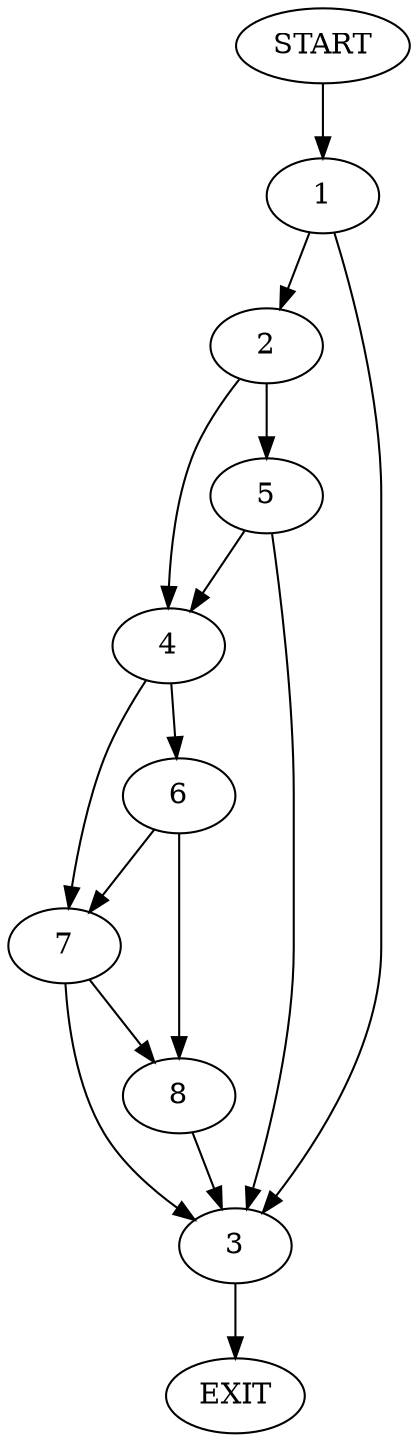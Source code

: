 digraph {
0 [label="START"]
9 [label="EXIT"]
0 -> 1
1 -> 2
1 -> 3
2 -> 4
2 -> 5
3 -> 9
4 -> 6
4 -> 7
5 -> 3
5 -> 4
7 -> 8
7 -> 3
6 -> 8
6 -> 7
8 -> 3
}
